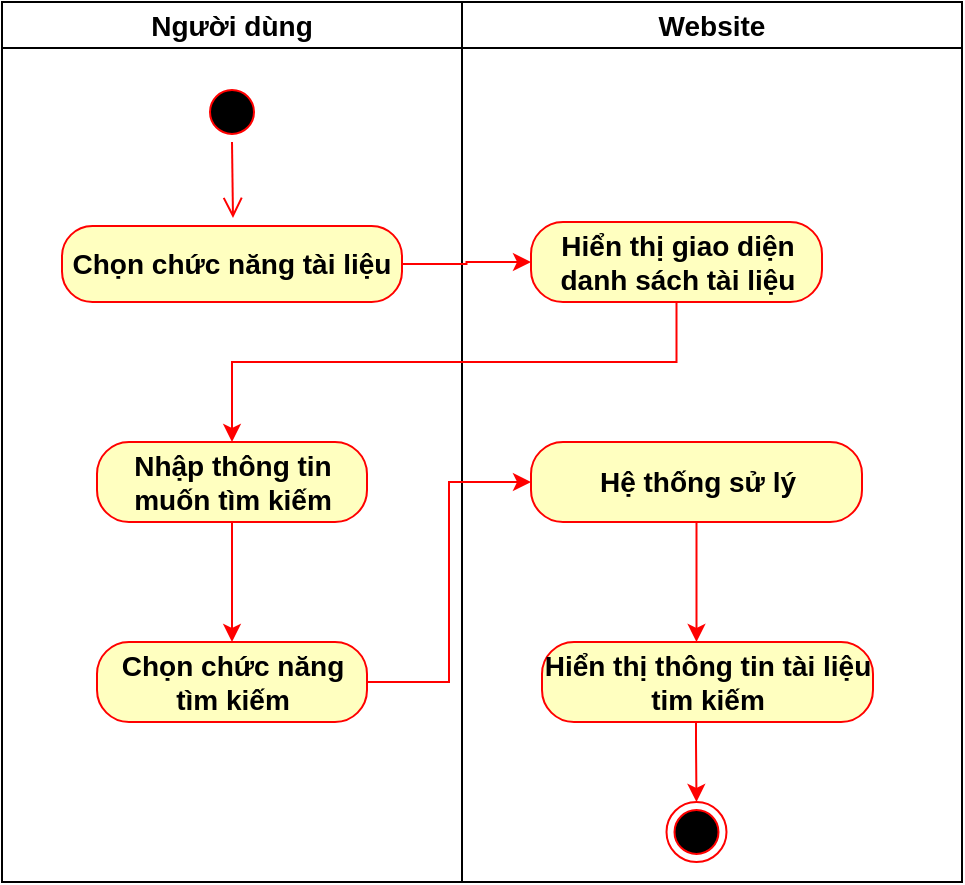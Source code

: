 <mxfile version="20.0.1" type="device"><diagram id="46JFuMz0MnSuyv7F0yDB" name="Page-1"><mxGraphModel dx="2249" dy="705" grid="1" gridSize="10" guides="1" tooltips="1" connect="1" arrows="1" fold="1" page="1" pageScale="1" pageWidth="827" pageHeight="1169" math="0" shadow="0"><root><mxCell id="0"/><mxCell id="1" parent="0"/><mxCell id="Vf0BKcoBE5KTS0-3t-s4-1" value="Người dùng" style="swimlane;whiteSpace=wrap;fontStyle=1;fontSize=14;" vertex="1" parent="1"><mxGeometry x="-30" y="120" width="230" height="440" as="geometry"/></mxCell><mxCell id="Vf0BKcoBE5KTS0-3t-s4-2" value="" style="ellipse;shape=startState;fillColor=#000000;strokeColor=#ff0000;fontStyle=1;fontSize=14;" vertex="1" parent="Vf0BKcoBE5KTS0-3t-s4-1"><mxGeometry x="100" y="40" width="30" height="30" as="geometry"/></mxCell><mxCell id="Vf0BKcoBE5KTS0-3t-s4-3" value="" style="edgeStyle=elbowEdgeStyle;elbow=horizontal;verticalAlign=bottom;endArrow=open;endSize=8;strokeColor=#FF0000;endFill=1;rounded=0;fontStyle=1;fontSize=14;entryX=0.507;entryY=-0.105;entryDx=0;entryDy=0;entryPerimeter=0;exitX=0.5;exitY=1;exitDx=0;exitDy=0;" edge="1" parent="Vf0BKcoBE5KTS0-3t-s4-1" source="Vf0BKcoBE5KTS0-3t-s4-2" target="Vf0BKcoBE5KTS0-3t-s4-4"><mxGeometry x="100" y="40" as="geometry"><mxPoint x="115.5" y="110" as="targetPoint"/></mxGeometry></mxCell><mxCell id="Vf0BKcoBE5KTS0-3t-s4-4" value="&lt;span style=&quot;font-size: 14px;&quot;&gt;Chọn chức năng tài liệu&lt;/span&gt;" style="rounded=1;whiteSpace=wrap;html=1;arcSize=40;fontColor=#000000;fillColor=#ffffc0;strokeColor=#ff0000;fontStyle=1;fontSize=14;" vertex="1" parent="Vf0BKcoBE5KTS0-3t-s4-1"><mxGeometry x="30" y="112" width="170" height="38" as="geometry"/></mxCell><mxCell id="Vf0BKcoBE5KTS0-3t-s4-28" style="edgeStyle=orthogonalEdgeStyle;rounded=0;orthogonalLoop=1;jettySize=auto;html=1;entryX=0.5;entryY=0;entryDx=0;entryDy=0;strokeColor=#FF0000;" edge="1" parent="Vf0BKcoBE5KTS0-3t-s4-1" source="Vf0BKcoBE5KTS0-3t-s4-5" target="Vf0BKcoBE5KTS0-3t-s4-27"><mxGeometry relative="1" as="geometry"/></mxCell><mxCell id="Vf0BKcoBE5KTS0-3t-s4-5" value="Nhập thông tin muốn tìm kiếm" style="rounded=1;whiteSpace=wrap;html=1;arcSize=40;fontColor=#000000;fillColor=#ffffc0;strokeColor=#ff0000;fontStyle=1;fontSize=14;" vertex="1" parent="Vf0BKcoBE5KTS0-3t-s4-1"><mxGeometry x="47.5" y="220" width="135" height="40" as="geometry"/></mxCell><mxCell id="Vf0BKcoBE5KTS0-3t-s4-27" value="Chọn chức năng tìm kiếm" style="rounded=1;whiteSpace=wrap;html=1;arcSize=40;fontColor=#000000;fillColor=#ffffc0;strokeColor=#ff0000;fontStyle=1;fontSize=14;" vertex="1" parent="Vf0BKcoBE5KTS0-3t-s4-1"><mxGeometry x="47.5" y="320" width="135" height="40" as="geometry"/></mxCell><mxCell id="Vf0BKcoBE5KTS0-3t-s4-8" value="Website" style="swimlane;whiteSpace=wrap;fontStyle=1;fontSize=14;" vertex="1" parent="1"><mxGeometry x="200" y="120" width="250" height="440" as="geometry"/></mxCell><mxCell id="Vf0BKcoBE5KTS0-3t-s4-24" style="edgeStyle=orthogonalEdgeStyle;rounded=0;orthogonalLoop=1;jettySize=auto;html=1;strokeColor=#FF0000;" edge="1" parent="Vf0BKcoBE5KTS0-3t-s4-8" source="Vf0BKcoBE5KTS0-3t-s4-9" target="Vf0BKcoBE5KTS0-3t-s4-23"><mxGeometry relative="1" as="geometry"><Array as="points"><mxPoint x="117" y="300"/><mxPoint x="117" y="300"/></Array></mxGeometry></mxCell><mxCell id="Vf0BKcoBE5KTS0-3t-s4-9" value="Hệ thống sử lý" style="rounded=1;whiteSpace=wrap;html=1;arcSize=40;fontColor=#000000;fillColor=#ffffc0;strokeColor=#ff0000;fontStyle=1;fontSize=14;" vertex="1" parent="Vf0BKcoBE5KTS0-3t-s4-8"><mxGeometry x="34.5" y="220" width="165.5" height="40" as="geometry"/></mxCell><mxCell id="Vf0BKcoBE5KTS0-3t-s4-10" value="Hiển thị giao diện danh sách tài liệu" style="rounded=1;whiteSpace=wrap;html=1;arcSize=40;fontColor=#000000;fillColor=#ffffc0;strokeColor=#ff0000;fontStyle=1;fontSize=14;" vertex="1" parent="Vf0BKcoBE5KTS0-3t-s4-8"><mxGeometry x="34.5" y="110" width="145.5" height="40" as="geometry"/></mxCell><mxCell id="Vf0BKcoBE5KTS0-3t-s4-16" value="" style="ellipse;shape=endState;fillColor=#000000;strokeColor=#ff0000;fontStyle=1;fontSize=14;" vertex="1" parent="Vf0BKcoBE5KTS0-3t-s4-8"><mxGeometry x="102.25" y="400" width="30" height="30" as="geometry"/></mxCell><mxCell id="Vf0BKcoBE5KTS0-3t-s4-25" style="edgeStyle=orthogonalEdgeStyle;rounded=0;orthogonalLoop=1;jettySize=auto;html=1;strokeColor=#FF0000;" edge="1" parent="Vf0BKcoBE5KTS0-3t-s4-8" source="Vf0BKcoBE5KTS0-3t-s4-23" target="Vf0BKcoBE5KTS0-3t-s4-16"><mxGeometry relative="1" as="geometry"><Array as="points"><mxPoint x="117" y="370"/><mxPoint x="117" y="370"/></Array></mxGeometry></mxCell><mxCell id="Vf0BKcoBE5KTS0-3t-s4-23" value="Hiển thị thông tin tài liệu tim kiếm" style="rounded=1;whiteSpace=wrap;html=1;arcSize=40;fontColor=#000000;fillColor=#ffffc0;strokeColor=#ff0000;fontStyle=1;fontSize=14;" vertex="1" parent="Vf0BKcoBE5KTS0-3t-s4-8"><mxGeometry x="40" y="320" width="165.5" height="40" as="geometry"/></mxCell><mxCell id="Vf0BKcoBE5KTS0-3t-s4-18" style="edgeStyle=orthogonalEdgeStyle;rounded=0;orthogonalLoop=1;jettySize=auto;html=1;entryX=0;entryY=0.5;entryDx=0;entryDy=0;strokeColor=#FF0000;" edge="1" parent="1" source="Vf0BKcoBE5KTS0-3t-s4-4" target="Vf0BKcoBE5KTS0-3t-s4-10"><mxGeometry relative="1" as="geometry"/></mxCell><mxCell id="Vf0BKcoBE5KTS0-3t-s4-19" style="edgeStyle=orthogonalEdgeStyle;rounded=0;orthogonalLoop=1;jettySize=auto;html=1;strokeColor=#FF0000;" edge="1" parent="1" source="Vf0BKcoBE5KTS0-3t-s4-10" target="Vf0BKcoBE5KTS0-3t-s4-5"><mxGeometry relative="1" as="geometry"><Array as="points"><mxPoint x="307" y="300"/><mxPoint x="85" y="300"/></Array></mxGeometry></mxCell><mxCell id="Vf0BKcoBE5KTS0-3t-s4-29" style="edgeStyle=orthogonalEdgeStyle;rounded=0;orthogonalLoop=1;jettySize=auto;html=1;entryX=0;entryY=0.5;entryDx=0;entryDy=0;strokeColor=#FF0000;" edge="1" parent="1" source="Vf0BKcoBE5KTS0-3t-s4-27" target="Vf0BKcoBE5KTS0-3t-s4-9"><mxGeometry relative="1" as="geometry"/></mxCell></root></mxGraphModel></diagram></mxfile>